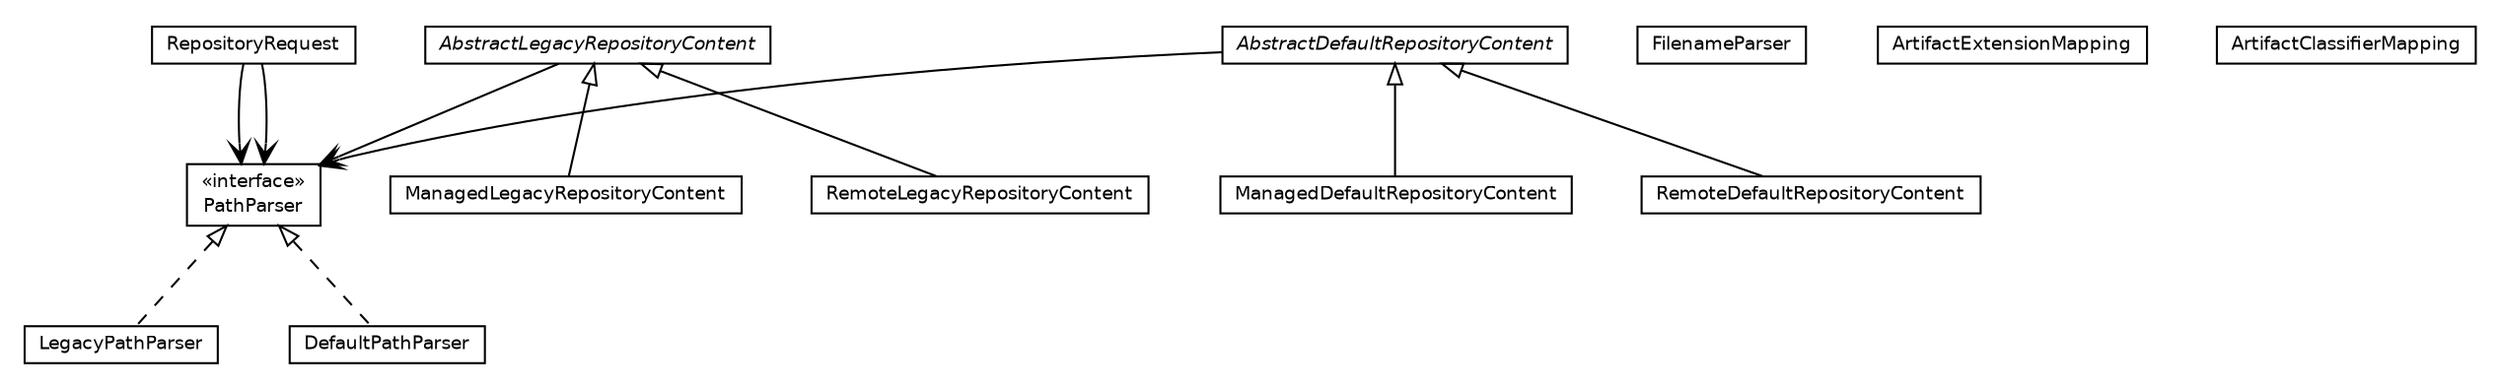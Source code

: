 #!/usr/local/bin/dot
#
# Class diagram 
# Generated by UmlGraph version 4.6 (http://www.spinellis.gr/sw/umlgraph)
#

digraph G {
	edge [fontname="Helvetica",fontsize=10,labelfontname="Helvetica",labelfontsize=10];
	node [fontname="Helvetica",fontsize=10,shape=plaintext];
	// org.apache.maven.archiva.repository.content.RepositoryRequest
	c6102 [label=<<table border="0" cellborder="1" cellspacing="0" cellpadding="2" port="p" href="./RepositoryRequest.html">
		<tr><td><table border="0" cellspacing="0" cellpadding="1">
			<tr><td> RepositoryRequest </td></tr>
		</table></td></tr>
		</table>>, fontname="Helvetica", fontcolor="black", fontsize=9.0];
	// org.apache.maven.archiva.repository.content.RemoteLegacyRepositoryContent
	c6103 [label=<<table border="0" cellborder="1" cellspacing="0" cellpadding="2" port="p" href="./RemoteLegacyRepositoryContent.html">
		<tr><td><table border="0" cellspacing="0" cellpadding="1">
			<tr><td> RemoteLegacyRepositoryContent </td></tr>
		</table></td></tr>
		</table>>, fontname="Helvetica", fontcolor="black", fontsize=9.0];
	// org.apache.maven.archiva.repository.content.RemoteDefaultRepositoryContent
	c6104 [label=<<table border="0" cellborder="1" cellspacing="0" cellpadding="2" port="p" href="./RemoteDefaultRepositoryContent.html">
		<tr><td><table border="0" cellspacing="0" cellpadding="1">
			<tr><td> RemoteDefaultRepositoryContent </td></tr>
		</table></td></tr>
		</table>>, fontname="Helvetica", fontcolor="black", fontsize=9.0];
	// org.apache.maven.archiva.repository.content.PathParser
	c6105 [label=<<table border="0" cellborder="1" cellspacing="0" cellpadding="2" port="p" href="./PathParser.html">
		<tr><td><table border="0" cellspacing="0" cellpadding="1">
			<tr><td> &laquo;interface&raquo; </td></tr>
			<tr><td> PathParser </td></tr>
		</table></td></tr>
		</table>>, fontname="Helvetica", fontcolor="black", fontsize=9.0];
	// org.apache.maven.archiva.repository.content.ManagedLegacyRepositoryContent
	c6106 [label=<<table border="0" cellborder="1" cellspacing="0" cellpadding="2" port="p" href="./ManagedLegacyRepositoryContent.html">
		<tr><td><table border="0" cellspacing="0" cellpadding="1">
			<tr><td> ManagedLegacyRepositoryContent </td></tr>
		</table></td></tr>
		</table>>, fontname="Helvetica", fontcolor="black", fontsize=9.0];
	// org.apache.maven.archiva.repository.content.ManagedDefaultRepositoryContent
	c6107 [label=<<table border="0" cellborder="1" cellspacing="0" cellpadding="2" port="p" href="./ManagedDefaultRepositoryContent.html">
		<tr><td><table border="0" cellspacing="0" cellpadding="1">
			<tr><td> ManagedDefaultRepositoryContent </td></tr>
		</table></td></tr>
		</table>>, fontname="Helvetica", fontcolor="black", fontsize=9.0];
	// org.apache.maven.archiva.repository.content.LegacyPathParser
	c6108 [label=<<table border="0" cellborder="1" cellspacing="0" cellpadding="2" port="p" href="./LegacyPathParser.html">
		<tr><td><table border="0" cellspacing="0" cellpadding="1">
			<tr><td> LegacyPathParser </td></tr>
		</table></td></tr>
		</table>>, fontname="Helvetica", fontcolor="black", fontsize=9.0];
	// org.apache.maven.archiva.repository.content.FilenameParser
	c6109 [label=<<table border="0" cellborder="1" cellspacing="0" cellpadding="2" port="p" href="./FilenameParser.html">
		<tr><td><table border="0" cellspacing="0" cellpadding="1">
			<tr><td> FilenameParser </td></tr>
		</table></td></tr>
		</table>>, fontname="Helvetica", fontcolor="black", fontsize=9.0];
	// org.apache.maven.archiva.repository.content.DefaultPathParser
	c6110 [label=<<table border="0" cellborder="1" cellspacing="0" cellpadding="2" port="p" href="./DefaultPathParser.html">
		<tr><td><table border="0" cellspacing="0" cellpadding="1">
			<tr><td> DefaultPathParser </td></tr>
		</table></td></tr>
		</table>>, fontname="Helvetica", fontcolor="black", fontsize=9.0];
	// org.apache.maven.archiva.repository.content.ArtifactExtensionMapping
	c6111 [label=<<table border="0" cellborder="1" cellspacing="0" cellpadding="2" port="p" href="./ArtifactExtensionMapping.html">
		<tr><td><table border="0" cellspacing="0" cellpadding="1">
			<tr><td> ArtifactExtensionMapping </td></tr>
		</table></td></tr>
		</table>>, fontname="Helvetica", fontcolor="black", fontsize=9.0];
	// org.apache.maven.archiva.repository.content.ArtifactClassifierMapping
	c6112 [label=<<table border="0" cellborder="1" cellspacing="0" cellpadding="2" port="p" href="./ArtifactClassifierMapping.html">
		<tr><td><table border="0" cellspacing="0" cellpadding="1">
			<tr><td> ArtifactClassifierMapping </td></tr>
		</table></td></tr>
		</table>>, fontname="Helvetica", fontcolor="black", fontsize=9.0];
	// org.apache.maven.archiva.repository.content.AbstractLegacyRepositoryContent
	c6113 [label=<<table border="0" cellborder="1" cellspacing="0" cellpadding="2" port="p" href="./AbstractLegacyRepositoryContent.html">
		<tr><td><table border="0" cellspacing="0" cellpadding="1">
			<tr><td><font face="Helvetica-Oblique"> AbstractLegacyRepositoryContent </font></td></tr>
		</table></td></tr>
		</table>>, fontname="Helvetica", fontcolor="black", fontsize=9.0];
	// org.apache.maven.archiva.repository.content.AbstractDefaultRepositoryContent
	c6114 [label=<<table border="0" cellborder="1" cellspacing="0" cellpadding="2" port="p" href="./AbstractDefaultRepositoryContent.html">
		<tr><td><table border="0" cellspacing="0" cellpadding="1">
			<tr><td><font face="Helvetica-Oblique"> AbstractDefaultRepositoryContent </font></td></tr>
		</table></td></tr>
		</table>>, fontname="Helvetica", fontcolor="black", fontsize=9.0];
	//org.apache.maven.archiva.repository.content.RemoteLegacyRepositoryContent extends org.apache.maven.archiva.repository.content.AbstractLegacyRepositoryContent
	c6113:p -> c6103:p [dir=back,arrowtail=empty];
	//org.apache.maven.archiva.repository.content.RemoteDefaultRepositoryContent extends org.apache.maven.archiva.repository.content.AbstractDefaultRepositoryContent
	c6114:p -> c6104:p [dir=back,arrowtail=empty];
	//org.apache.maven.archiva.repository.content.ManagedLegacyRepositoryContent extends org.apache.maven.archiva.repository.content.AbstractLegacyRepositoryContent
	c6113:p -> c6106:p [dir=back,arrowtail=empty];
	//org.apache.maven.archiva.repository.content.ManagedDefaultRepositoryContent extends org.apache.maven.archiva.repository.content.AbstractDefaultRepositoryContent
	c6114:p -> c6107:p [dir=back,arrowtail=empty];
	//org.apache.maven.archiva.repository.content.LegacyPathParser implements org.apache.maven.archiva.repository.content.PathParser
	c6105:p -> c6108:p [dir=back,arrowtail=empty,style=dashed];
	//org.apache.maven.archiva.repository.content.DefaultPathParser implements org.apache.maven.archiva.repository.content.PathParser
	c6105:p -> c6110:p [dir=back,arrowtail=empty,style=dashed];
	// org.apache.maven.archiva.repository.content.RepositoryRequest NAVASSOC org.apache.maven.archiva.repository.content.PathParser
	c6102:p -> c6105:p [taillabel="", label="", headlabel="", fontname="Helvetica", fontcolor="black", fontsize=10.0, color="black", arrowhead=open];
	// org.apache.maven.archiva.repository.content.RepositoryRequest NAVASSOC org.apache.maven.archiva.repository.content.PathParser
	c6102:p -> c6105:p [taillabel="", label="", headlabel="", fontname="Helvetica", fontcolor="black", fontsize=10.0, color="black", arrowhead=open];
	// org.apache.maven.archiva.repository.content.AbstractLegacyRepositoryContent NAVASSOC org.apache.maven.archiva.repository.content.PathParser
	c6113:p -> c6105:p [taillabel="", label="", headlabel="", fontname="Helvetica", fontcolor="black", fontsize=10.0, color="black", arrowhead=open];
	// org.apache.maven.archiva.repository.content.AbstractDefaultRepositoryContent NAVASSOC org.apache.maven.archiva.repository.content.PathParser
	c6114:p -> c6105:p [taillabel="", label="", headlabel="", fontname="Helvetica", fontcolor="black", fontsize=10.0, color="black", arrowhead=open];
}

